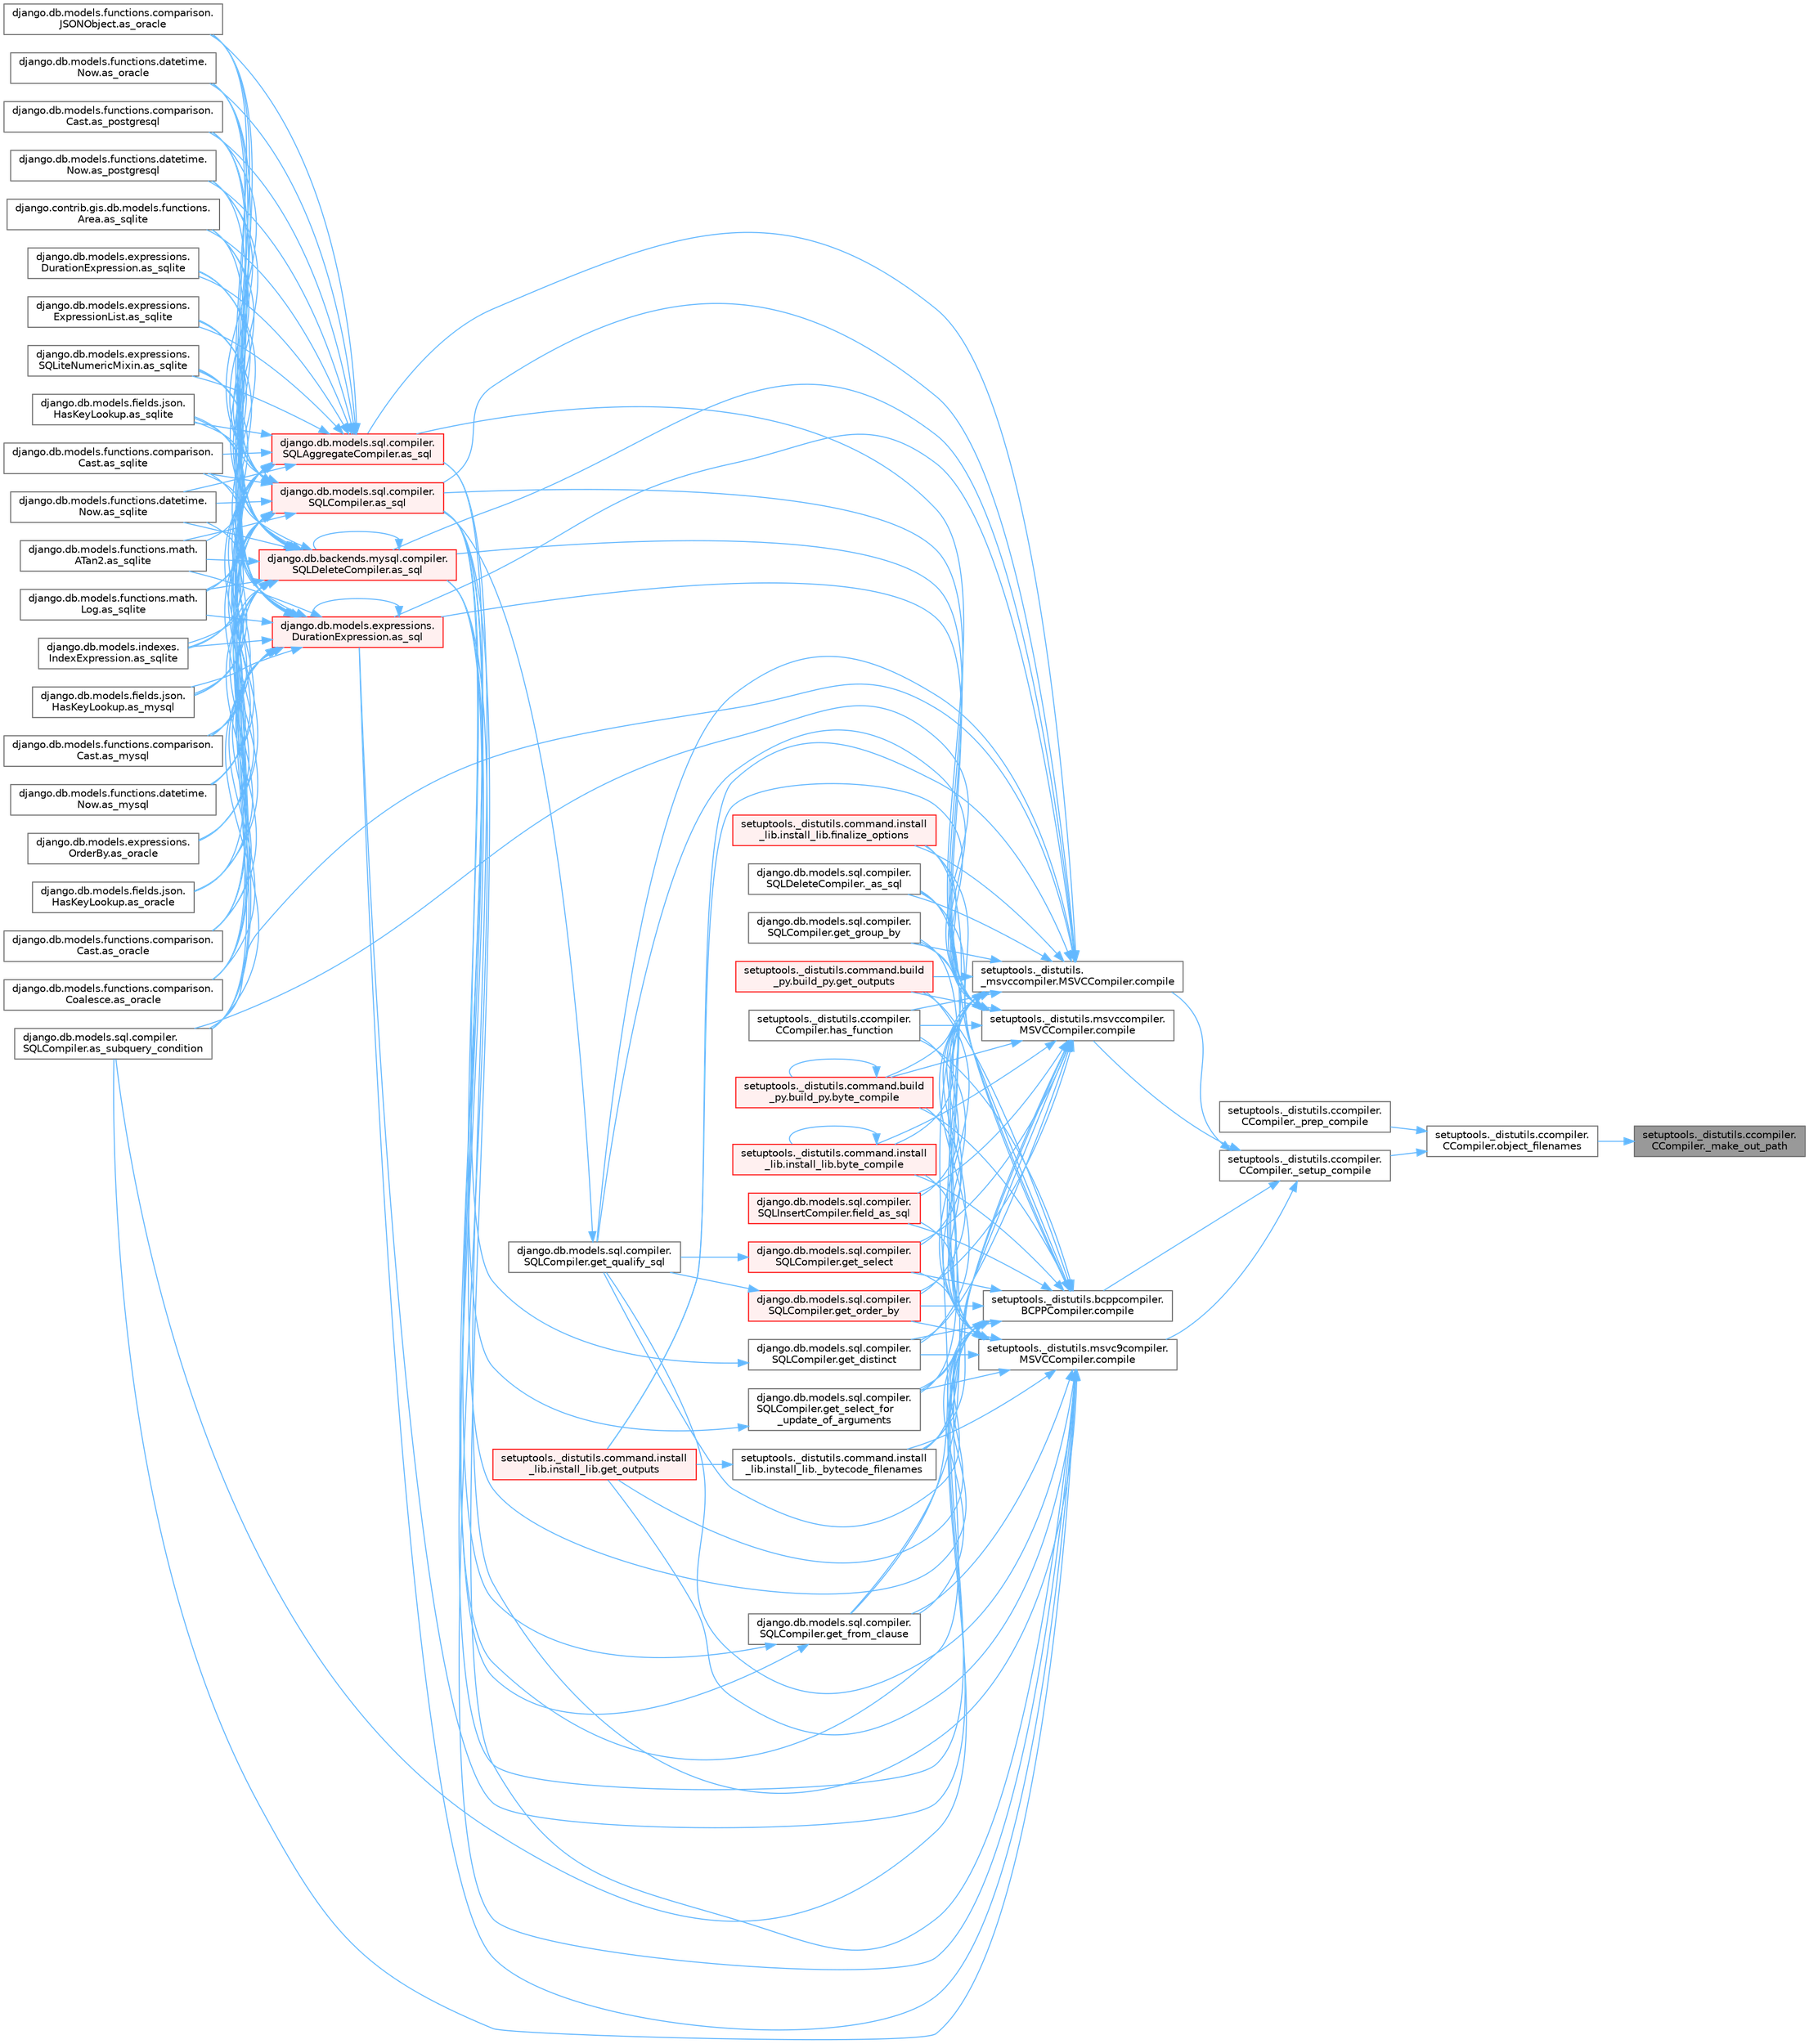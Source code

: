 digraph "setuptools._distutils.ccompiler.CCompiler._make_out_path"
{
 // LATEX_PDF_SIZE
  bgcolor="transparent";
  edge [fontname=Helvetica,fontsize=10,labelfontname=Helvetica,labelfontsize=10];
  node [fontname=Helvetica,fontsize=10,shape=box,height=0.2,width=0.4];
  rankdir="RL";
  Node1 [id="Node000001",label="setuptools._distutils.ccompiler.\lCCompiler._make_out_path",height=0.2,width=0.4,color="gray40", fillcolor="grey60", style="filled", fontcolor="black",tooltip=" "];
  Node1 -> Node2 [id="edge1_Node000001_Node000002",dir="back",color="steelblue1",style="solid",tooltip=" "];
  Node2 [id="Node000002",label="setuptools._distutils.ccompiler.\lCCompiler.object_filenames",height=0.2,width=0.4,color="grey40", fillcolor="white", style="filled",URL="$classsetuptools_1_1__distutils_1_1ccompiler_1_1_c_compiler.html#ab827c9ddfe9c9f62a450b86dd8aaa1b1",tooltip=" "];
  Node2 -> Node3 [id="edge2_Node000002_Node000003",dir="back",color="steelblue1",style="solid",tooltip=" "];
  Node3 [id="Node000003",label="setuptools._distutils.ccompiler.\lCCompiler._prep_compile",height=0.2,width=0.4,color="grey40", fillcolor="white", style="filled",URL="$classsetuptools_1_1__distutils_1_1ccompiler_1_1_c_compiler.html#a2938308458cf6852ad6e15ea815df8cd",tooltip=" "];
  Node2 -> Node4 [id="edge3_Node000002_Node000004",dir="back",color="steelblue1",style="solid",tooltip=" "];
  Node4 [id="Node000004",label="setuptools._distutils.ccompiler.\lCCompiler._setup_compile",height=0.2,width=0.4,color="grey40", fillcolor="white", style="filled",URL="$classsetuptools_1_1__distutils_1_1ccompiler_1_1_c_compiler.html#ac4b66c43e3d07440afc7e38b4d1fdf2e",tooltip=" "];
  Node4 -> Node5 [id="edge4_Node000004_Node000005",dir="back",color="steelblue1",style="solid",tooltip=" "];
  Node5 [id="Node000005",label="setuptools._distutils.\l_msvccompiler.MSVCCompiler.compile",height=0.2,width=0.4,color="grey40", fillcolor="white", style="filled",URL="$classsetuptools_1_1__distutils_1_1__msvccompiler_1_1_m_s_v_c_compiler.html#a120b859ab4fa415afafa55d41da93d6d",tooltip=" "];
  Node5 -> Node6 [id="edge5_Node000005_Node000006",dir="back",color="steelblue1",style="solid",tooltip=" "];
  Node6 [id="Node000006",label="django.db.models.sql.compiler.\lSQLDeleteCompiler._as_sql",height=0.2,width=0.4,color="grey40", fillcolor="white", style="filled",URL="$classdjango_1_1db_1_1models_1_1sql_1_1compiler_1_1_s_q_l_delete_compiler.html#a692a3a95ea9ae64c0582b1908466cfe7",tooltip=" "];
  Node5 -> Node7 [id="edge6_Node000005_Node000007",dir="back",color="steelblue1",style="solid",tooltip=" "];
  Node7 [id="Node000007",label="setuptools._distutils.command.install\l_lib.install_lib._bytecode_filenames",height=0.2,width=0.4,color="grey40", fillcolor="white", style="filled",URL="$classsetuptools_1_1__distutils_1_1command_1_1install__lib_1_1install__lib.html#a7a553f1ab741bfa02d332fede5374a9d",tooltip=" "];
  Node7 -> Node8 [id="edge7_Node000007_Node000008",dir="back",color="steelblue1",style="solid",tooltip=" "];
  Node8 [id="Node000008",label="setuptools._distutils.command.install\l_lib.install_lib.get_outputs",height=0.2,width=0.4,color="red", fillcolor="#FFF0F0", style="filled",URL="$classsetuptools_1_1__distutils_1_1command_1_1install__lib_1_1install__lib.html#a6be86618e6b7aac41d44b4c305468e33",tooltip=" "];
  Node5 -> Node15 [id="edge8_Node000005_Node000015",dir="back",color="steelblue1",style="solid",tooltip=" "];
  Node15 [id="Node000015",label="django.db.backends.mysql.compiler.\lSQLDeleteCompiler.as_sql",height=0.2,width=0.4,color="red", fillcolor="#FFF0F0", style="filled",URL="$classdjango_1_1db_1_1backends_1_1mysql_1_1compiler_1_1_s_q_l_delete_compiler.html#a71d0cb490cf857ffa3af19927999a391",tooltip=" "];
  Node15 -> Node16 [id="edge9_Node000015_Node000016",dir="back",color="steelblue1",style="solid",tooltip=" "];
  Node16 [id="Node000016",label="django.db.models.fields.json.\lHasKeyLookup.as_mysql",height=0.2,width=0.4,color="grey40", fillcolor="white", style="filled",URL="$classdjango_1_1db_1_1models_1_1fields_1_1json_1_1_has_key_lookup.html#a10f67427287f2c0ea32513ca6f481e96",tooltip=" "];
  Node15 -> Node17 [id="edge10_Node000015_Node000017",dir="back",color="steelblue1",style="solid",tooltip=" "];
  Node17 [id="Node000017",label="django.db.models.functions.comparison.\lCast.as_mysql",height=0.2,width=0.4,color="grey40", fillcolor="white", style="filled",URL="$classdjango_1_1db_1_1models_1_1functions_1_1comparison_1_1_cast.html#a447737891e955909c6a381529a67a84e",tooltip=" "];
  Node15 -> Node18 [id="edge11_Node000015_Node000018",dir="back",color="steelblue1",style="solid",tooltip=" "];
  Node18 [id="Node000018",label="django.db.models.functions.datetime.\lNow.as_mysql",height=0.2,width=0.4,color="grey40", fillcolor="white", style="filled",URL="$classdjango_1_1db_1_1models_1_1functions_1_1datetime_1_1_now.html#a070a9334fb198086c0c4e96e9725d92b",tooltip=" "];
  Node15 -> Node19 [id="edge12_Node000015_Node000019",dir="back",color="steelblue1",style="solid",tooltip=" "];
  Node19 [id="Node000019",label="django.db.models.expressions.\lOrderBy.as_oracle",height=0.2,width=0.4,color="grey40", fillcolor="white", style="filled",URL="$classdjango_1_1db_1_1models_1_1expressions_1_1_order_by.html#af9b6ede9b0df85d6bcf54f983b3a8f6a",tooltip=" "];
  Node15 -> Node20 [id="edge13_Node000015_Node000020",dir="back",color="steelblue1",style="solid",tooltip=" "];
  Node20 [id="Node000020",label="django.db.models.fields.json.\lHasKeyLookup.as_oracle",height=0.2,width=0.4,color="grey40", fillcolor="white", style="filled",URL="$classdjango_1_1db_1_1models_1_1fields_1_1json_1_1_has_key_lookup.html#afbb88aa4fb23b3ec3acdc695c2f52398",tooltip=" "];
  Node15 -> Node21 [id="edge14_Node000015_Node000021",dir="back",color="steelblue1",style="solid",tooltip=" "];
  Node21 [id="Node000021",label="django.db.models.functions.comparison.\lCast.as_oracle",height=0.2,width=0.4,color="grey40", fillcolor="white", style="filled",URL="$classdjango_1_1db_1_1models_1_1functions_1_1comparison_1_1_cast.html#ad466cd7ca85dc257d9e2718f41a263ec",tooltip=" "];
  Node15 -> Node22 [id="edge15_Node000015_Node000022",dir="back",color="steelblue1",style="solid",tooltip=" "];
  Node22 [id="Node000022",label="django.db.models.functions.comparison.\lCoalesce.as_oracle",height=0.2,width=0.4,color="grey40", fillcolor="white", style="filled",URL="$classdjango_1_1db_1_1models_1_1functions_1_1comparison_1_1_coalesce.html#a1bbeea180ef3ef4d8ba5d51d33d6ef85",tooltip=" "];
  Node15 -> Node23 [id="edge16_Node000015_Node000023",dir="back",color="steelblue1",style="solid",tooltip=" "];
  Node23 [id="Node000023",label="django.db.models.functions.comparison.\lJSONObject.as_oracle",height=0.2,width=0.4,color="grey40", fillcolor="white", style="filled",URL="$classdjango_1_1db_1_1models_1_1functions_1_1comparison_1_1_j_s_o_n_object.html#a4b4fa1161d27b0a9bbbdd0370e9af364",tooltip=" "];
  Node15 -> Node24 [id="edge17_Node000015_Node000024",dir="back",color="steelblue1",style="solid",tooltip=" "];
  Node24 [id="Node000024",label="django.db.models.functions.datetime.\lNow.as_oracle",height=0.2,width=0.4,color="grey40", fillcolor="white", style="filled",URL="$classdjango_1_1db_1_1models_1_1functions_1_1datetime_1_1_now.html#ad5e1ae918a5c4d39f675f98280440538",tooltip=" "];
  Node15 -> Node25 [id="edge18_Node000015_Node000025",dir="back",color="steelblue1",style="solid",tooltip=" "];
  Node25 [id="Node000025",label="django.db.models.functions.comparison.\lCast.as_postgresql",height=0.2,width=0.4,color="grey40", fillcolor="white", style="filled",URL="$classdjango_1_1db_1_1models_1_1functions_1_1comparison_1_1_cast.html#ae51aa6aa6fe8ca7064d8bca2f8e05188",tooltip=" "];
  Node15 -> Node26 [id="edge19_Node000015_Node000026",dir="back",color="steelblue1",style="solid",tooltip=" "];
  Node26 [id="Node000026",label="django.db.models.functions.datetime.\lNow.as_postgresql",height=0.2,width=0.4,color="grey40", fillcolor="white", style="filled",URL="$classdjango_1_1db_1_1models_1_1functions_1_1datetime_1_1_now.html#af1402a88867fc6d69f3f56f655f37fca",tooltip=" "];
  Node15 -> Node15 [id="edge20_Node000015_Node000015",dir="back",color="steelblue1",style="solid",tooltip=" "];
  Node15 -> Node27 [id="edge21_Node000015_Node000027",dir="back",color="steelblue1",style="solid",tooltip=" "];
  Node27 [id="Node000027",label="django.contrib.gis.db.models.functions.\lArea.as_sqlite",height=0.2,width=0.4,color="grey40", fillcolor="white", style="filled",URL="$classdjango_1_1contrib_1_1gis_1_1db_1_1models_1_1functions_1_1_area.html#ab8bfa3d35d4368e04318069dd28bd2ca",tooltip=" "];
  Node15 -> Node28 [id="edge22_Node000015_Node000028",dir="back",color="steelblue1",style="solid",tooltip=" "];
  Node28 [id="Node000028",label="django.db.models.expressions.\lDurationExpression.as_sqlite",height=0.2,width=0.4,color="grey40", fillcolor="white", style="filled",URL="$classdjango_1_1db_1_1models_1_1expressions_1_1_duration_expression.html#a5f33f70ca03904ce9b2e9824652e9fff",tooltip=" "];
  Node15 -> Node29 [id="edge23_Node000015_Node000029",dir="back",color="steelblue1",style="solid",tooltip=" "];
  Node29 [id="Node000029",label="django.db.models.expressions.\lExpressionList.as_sqlite",height=0.2,width=0.4,color="grey40", fillcolor="white", style="filled",URL="$classdjango_1_1db_1_1models_1_1expressions_1_1_expression_list.html#ae577275a98dec786535830e8d24aa13e",tooltip=" "];
  Node15 -> Node30 [id="edge24_Node000015_Node000030",dir="back",color="steelblue1",style="solid",tooltip=" "];
  Node30 [id="Node000030",label="django.db.models.expressions.\lSQLiteNumericMixin.as_sqlite",height=0.2,width=0.4,color="grey40", fillcolor="white", style="filled",URL="$classdjango_1_1db_1_1models_1_1expressions_1_1_s_q_lite_numeric_mixin.html#a7c649b97074b00e095c4ee2b3bc62482",tooltip=" "];
  Node15 -> Node31 [id="edge25_Node000015_Node000031",dir="back",color="steelblue1",style="solid",tooltip=" "];
  Node31 [id="Node000031",label="django.db.models.fields.json.\lHasKeyLookup.as_sqlite",height=0.2,width=0.4,color="grey40", fillcolor="white", style="filled",URL="$classdjango_1_1db_1_1models_1_1fields_1_1json_1_1_has_key_lookup.html#aaa01efd0fa197e203c40f6f05b000141",tooltip=" "];
  Node15 -> Node32 [id="edge26_Node000015_Node000032",dir="back",color="steelblue1",style="solid",tooltip=" "];
  Node32 [id="Node000032",label="django.db.models.functions.comparison.\lCast.as_sqlite",height=0.2,width=0.4,color="grey40", fillcolor="white", style="filled",URL="$classdjango_1_1db_1_1models_1_1functions_1_1comparison_1_1_cast.html#a1943b51797a168ff6a3ad37005086d8c",tooltip=" "];
  Node15 -> Node33 [id="edge27_Node000015_Node000033",dir="back",color="steelblue1",style="solid",tooltip=" "];
  Node33 [id="Node000033",label="django.db.models.functions.datetime.\lNow.as_sqlite",height=0.2,width=0.4,color="grey40", fillcolor="white", style="filled",URL="$classdjango_1_1db_1_1models_1_1functions_1_1datetime_1_1_now.html#a5525700866738572645141dd6f2ef41c",tooltip=" "];
  Node15 -> Node34 [id="edge28_Node000015_Node000034",dir="back",color="steelblue1",style="solid",tooltip=" "];
  Node34 [id="Node000034",label="django.db.models.functions.math.\lATan2.as_sqlite",height=0.2,width=0.4,color="grey40", fillcolor="white", style="filled",URL="$classdjango_1_1db_1_1models_1_1functions_1_1math_1_1_a_tan2.html#ac343d11000341dfc431de19f416ea4b6",tooltip=" "];
  Node15 -> Node35 [id="edge29_Node000015_Node000035",dir="back",color="steelblue1",style="solid",tooltip=" "];
  Node35 [id="Node000035",label="django.db.models.functions.math.\lLog.as_sqlite",height=0.2,width=0.4,color="grey40", fillcolor="white", style="filled",URL="$classdjango_1_1db_1_1models_1_1functions_1_1math_1_1_log.html#afcc146563033738d87dd1dc17d005111",tooltip=" "];
  Node15 -> Node36 [id="edge30_Node000015_Node000036",dir="back",color="steelblue1",style="solid",tooltip=" "];
  Node36 [id="Node000036",label="django.db.models.indexes.\lIndexExpression.as_sqlite",height=0.2,width=0.4,color="grey40", fillcolor="white", style="filled",URL="$classdjango_1_1db_1_1models_1_1indexes_1_1_index_expression.html#af6e5b161cb97d0b8bce944455e8e0d53",tooltip=" "];
  Node15 -> Node38 [id="edge31_Node000015_Node000038",dir="back",color="steelblue1",style="solid",tooltip=" "];
  Node38 [id="Node000038",label="django.db.models.sql.compiler.\lSQLCompiler.as_subquery_condition",height=0.2,width=0.4,color="grey40", fillcolor="white", style="filled",URL="$classdjango_1_1db_1_1models_1_1sql_1_1compiler_1_1_s_q_l_compiler.html#a78bdce11e05140ed74db8f5463bedfce",tooltip=" "];
  Node5 -> Node44 [id="edge32_Node000005_Node000044",dir="back",color="steelblue1",style="solid",tooltip=" "];
  Node44 [id="Node000044",label="django.db.models.expressions.\lDurationExpression.as_sql",height=0.2,width=0.4,color="red", fillcolor="#FFF0F0", style="filled",URL="$classdjango_1_1db_1_1models_1_1expressions_1_1_duration_expression.html#a96fb041a2c24cc95a51f9a86634a4837",tooltip=" "];
  Node44 -> Node16 [id="edge33_Node000044_Node000016",dir="back",color="steelblue1",style="solid",tooltip=" "];
  Node44 -> Node17 [id="edge34_Node000044_Node000017",dir="back",color="steelblue1",style="solid",tooltip=" "];
  Node44 -> Node18 [id="edge35_Node000044_Node000018",dir="back",color="steelblue1",style="solid",tooltip=" "];
  Node44 -> Node19 [id="edge36_Node000044_Node000019",dir="back",color="steelblue1",style="solid",tooltip=" "];
  Node44 -> Node20 [id="edge37_Node000044_Node000020",dir="back",color="steelblue1",style="solid",tooltip=" "];
  Node44 -> Node21 [id="edge38_Node000044_Node000021",dir="back",color="steelblue1",style="solid",tooltip=" "];
  Node44 -> Node22 [id="edge39_Node000044_Node000022",dir="back",color="steelblue1",style="solid",tooltip=" "];
  Node44 -> Node23 [id="edge40_Node000044_Node000023",dir="back",color="steelblue1",style="solid",tooltip=" "];
  Node44 -> Node24 [id="edge41_Node000044_Node000024",dir="back",color="steelblue1",style="solid",tooltip=" "];
  Node44 -> Node25 [id="edge42_Node000044_Node000025",dir="back",color="steelblue1",style="solid",tooltip=" "];
  Node44 -> Node26 [id="edge43_Node000044_Node000026",dir="back",color="steelblue1",style="solid",tooltip=" "];
  Node44 -> Node44 [id="edge44_Node000044_Node000044",dir="back",color="steelblue1",style="solid",tooltip=" "];
  Node44 -> Node27 [id="edge45_Node000044_Node000027",dir="back",color="steelblue1",style="solid",tooltip=" "];
  Node44 -> Node28 [id="edge46_Node000044_Node000028",dir="back",color="steelblue1",style="solid",tooltip=" "];
  Node44 -> Node29 [id="edge47_Node000044_Node000029",dir="back",color="steelblue1",style="solid",tooltip=" "];
  Node44 -> Node30 [id="edge48_Node000044_Node000030",dir="back",color="steelblue1",style="solid",tooltip=" "];
  Node44 -> Node31 [id="edge49_Node000044_Node000031",dir="back",color="steelblue1",style="solid",tooltip=" "];
  Node44 -> Node32 [id="edge50_Node000044_Node000032",dir="back",color="steelblue1",style="solid",tooltip=" "];
  Node44 -> Node33 [id="edge51_Node000044_Node000033",dir="back",color="steelblue1",style="solid",tooltip=" "];
  Node44 -> Node34 [id="edge52_Node000044_Node000034",dir="back",color="steelblue1",style="solid",tooltip=" "];
  Node44 -> Node35 [id="edge53_Node000044_Node000035",dir="back",color="steelblue1",style="solid",tooltip=" "];
  Node44 -> Node36 [id="edge54_Node000044_Node000036",dir="back",color="steelblue1",style="solid",tooltip=" "];
  Node44 -> Node38 [id="edge55_Node000044_Node000038",dir="back",color="steelblue1",style="solid",tooltip=" "];
  Node5 -> Node45 [id="edge56_Node000005_Node000045",dir="back",color="steelblue1",style="solid",tooltip=" "];
  Node45 [id="Node000045",label="django.db.models.sql.compiler.\lSQLAggregateCompiler.as_sql",height=0.2,width=0.4,color="red", fillcolor="#FFF0F0", style="filled",URL="$classdjango_1_1db_1_1models_1_1sql_1_1compiler_1_1_s_q_l_aggregate_compiler.html#a02a1d58598346a16727d513adc5236d4",tooltip=" "];
  Node45 -> Node16 [id="edge57_Node000045_Node000016",dir="back",color="steelblue1",style="solid",tooltip=" "];
  Node45 -> Node17 [id="edge58_Node000045_Node000017",dir="back",color="steelblue1",style="solid",tooltip=" "];
  Node45 -> Node18 [id="edge59_Node000045_Node000018",dir="back",color="steelblue1",style="solid",tooltip=" "];
  Node45 -> Node19 [id="edge60_Node000045_Node000019",dir="back",color="steelblue1",style="solid",tooltip=" "];
  Node45 -> Node20 [id="edge61_Node000045_Node000020",dir="back",color="steelblue1",style="solid",tooltip=" "];
  Node45 -> Node21 [id="edge62_Node000045_Node000021",dir="back",color="steelblue1",style="solid",tooltip=" "];
  Node45 -> Node22 [id="edge63_Node000045_Node000022",dir="back",color="steelblue1",style="solid",tooltip=" "];
  Node45 -> Node23 [id="edge64_Node000045_Node000023",dir="back",color="steelblue1",style="solid",tooltip=" "];
  Node45 -> Node24 [id="edge65_Node000045_Node000024",dir="back",color="steelblue1",style="solid",tooltip=" "];
  Node45 -> Node25 [id="edge66_Node000045_Node000025",dir="back",color="steelblue1",style="solid",tooltip=" "];
  Node45 -> Node26 [id="edge67_Node000045_Node000026",dir="back",color="steelblue1",style="solid",tooltip=" "];
  Node45 -> Node27 [id="edge68_Node000045_Node000027",dir="back",color="steelblue1",style="solid",tooltip=" "];
  Node45 -> Node28 [id="edge69_Node000045_Node000028",dir="back",color="steelblue1",style="solid",tooltip=" "];
  Node45 -> Node29 [id="edge70_Node000045_Node000029",dir="back",color="steelblue1",style="solid",tooltip=" "];
  Node45 -> Node30 [id="edge71_Node000045_Node000030",dir="back",color="steelblue1",style="solid",tooltip=" "];
  Node45 -> Node31 [id="edge72_Node000045_Node000031",dir="back",color="steelblue1",style="solid",tooltip=" "];
  Node45 -> Node32 [id="edge73_Node000045_Node000032",dir="back",color="steelblue1",style="solid",tooltip=" "];
  Node45 -> Node33 [id="edge74_Node000045_Node000033",dir="back",color="steelblue1",style="solid",tooltip=" "];
  Node45 -> Node34 [id="edge75_Node000045_Node000034",dir="back",color="steelblue1",style="solid",tooltip=" "];
  Node45 -> Node35 [id="edge76_Node000045_Node000035",dir="back",color="steelblue1",style="solid",tooltip=" "];
  Node45 -> Node36 [id="edge77_Node000045_Node000036",dir="back",color="steelblue1",style="solid",tooltip=" "];
  Node45 -> Node38 [id="edge78_Node000045_Node000038",dir="back",color="steelblue1",style="solid",tooltip=" "];
  Node5 -> Node46 [id="edge79_Node000005_Node000046",dir="back",color="steelblue1",style="solid",tooltip=" "];
  Node46 [id="Node000046",label="django.db.models.sql.compiler.\lSQLCompiler.as_sql",height=0.2,width=0.4,color="red", fillcolor="#FFF0F0", style="filled",URL="$classdjango_1_1db_1_1models_1_1sql_1_1compiler_1_1_s_q_l_compiler.html#a3918d4acd4c4e25eaf039479facdc7db",tooltip=" "];
  Node46 -> Node16 [id="edge80_Node000046_Node000016",dir="back",color="steelblue1",style="solid",tooltip=" "];
  Node46 -> Node17 [id="edge81_Node000046_Node000017",dir="back",color="steelblue1",style="solid",tooltip=" "];
  Node46 -> Node18 [id="edge82_Node000046_Node000018",dir="back",color="steelblue1",style="solid",tooltip=" "];
  Node46 -> Node19 [id="edge83_Node000046_Node000019",dir="back",color="steelblue1",style="solid",tooltip=" "];
  Node46 -> Node20 [id="edge84_Node000046_Node000020",dir="back",color="steelblue1",style="solid",tooltip=" "];
  Node46 -> Node21 [id="edge85_Node000046_Node000021",dir="back",color="steelblue1",style="solid",tooltip=" "];
  Node46 -> Node22 [id="edge86_Node000046_Node000022",dir="back",color="steelblue1",style="solid",tooltip=" "];
  Node46 -> Node23 [id="edge87_Node000046_Node000023",dir="back",color="steelblue1",style="solid",tooltip=" "];
  Node46 -> Node24 [id="edge88_Node000046_Node000024",dir="back",color="steelblue1",style="solid",tooltip=" "];
  Node46 -> Node25 [id="edge89_Node000046_Node000025",dir="back",color="steelblue1",style="solid",tooltip=" "];
  Node46 -> Node26 [id="edge90_Node000046_Node000026",dir="back",color="steelblue1",style="solid",tooltip=" "];
  Node46 -> Node27 [id="edge91_Node000046_Node000027",dir="back",color="steelblue1",style="solid",tooltip=" "];
  Node46 -> Node28 [id="edge92_Node000046_Node000028",dir="back",color="steelblue1",style="solid",tooltip=" "];
  Node46 -> Node29 [id="edge93_Node000046_Node000029",dir="back",color="steelblue1",style="solid",tooltip=" "];
  Node46 -> Node30 [id="edge94_Node000046_Node000030",dir="back",color="steelblue1",style="solid",tooltip=" "];
  Node46 -> Node31 [id="edge95_Node000046_Node000031",dir="back",color="steelblue1",style="solid",tooltip=" "];
  Node46 -> Node32 [id="edge96_Node000046_Node000032",dir="back",color="steelblue1",style="solid",tooltip=" "];
  Node46 -> Node33 [id="edge97_Node000046_Node000033",dir="back",color="steelblue1",style="solid",tooltip=" "];
  Node46 -> Node34 [id="edge98_Node000046_Node000034",dir="back",color="steelblue1",style="solid",tooltip=" "];
  Node46 -> Node35 [id="edge99_Node000046_Node000035",dir="back",color="steelblue1",style="solid",tooltip=" "];
  Node46 -> Node36 [id="edge100_Node000046_Node000036",dir="back",color="steelblue1",style="solid",tooltip=" "];
  Node46 -> Node38 [id="edge101_Node000046_Node000038",dir="back",color="steelblue1",style="solid",tooltip=" "];
  Node5 -> Node38 [id="edge102_Node000005_Node000038",dir="back",color="steelblue1",style="solid",tooltip=" "];
  Node5 -> Node47 [id="edge103_Node000005_Node000047",dir="back",color="steelblue1",style="solid",tooltip=" "];
  Node47 [id="Node000047",label="setuptools._distutils.command.build\l_py.build_py.byte_compile",height=0.2,width=0.4,color="red", fillcolor="#FFF0F0", style="filled",URL="$classsetuptools_1_1__distutils_1_1command_1_1build__py_1_1build__py.html#a7904ebbfe94d88432ab3ac03abf93a6c",tooltip=" "];
  Node47 -> Node47 [id="edge104_Node000047_Node000047",dir="back",color="steelblue1",style="solid",tooltip=" "];
  Node5 -> Node50 [id="edge105_Node000005_Node000050",dir="back",color="steelblue1",style="solid",tooltip=" "];
  Node50 [id="Node000050",label="setuptools._distutils.command.install\l_lib.install_lib.byte_compile",height=0.2,width=0.4,color="red", fillcolor="#FFF0F0", style="filled",URL="$classsetuptools_1_1__distutils_1_1command_1_1install__lib_1_1install__lib.html#a96e016f8c5f1277a2174f82cb4976008",tooltip=" "];
  Node50 -> Node50 [id="edge106_Node000050_Node000050",dir="back",color="steelblue1",style="solid",tooltip=" "];
  Node5 -> Node51 [id="edge107_Node000005_Node000051",dir="back",color="steelblue1",style="solid",tooltip=" "];
  Node51 [id="Node000051",label="django.db.models.sql.compiler.\lSQLInsertCompiler.field_as_sql",height=0.2,width=0.4,color="red", fillcolor="#FFF0F0", style="filled",URL="$classdjango_1_1db_1_1models_1_1sql_1_1compiler_1_1_s_q_l_insert_compiler.html#a31466510e3f5eb2bb3b91f8772f5bf4b",tooltip=" "];
  Node5 -> Node54 [id="edge108_Node000005_Node000054",dir="back",color="steelblue1",style="solid",tooltip=" "];
  Node54 [id="Node000054",label="setuptools._distutils.command.install\l_lib.install_lib.finalize_options",height=0.2,width=0.4,color="red", fillcolor="#FFF0F0", style="filled",URL="$classsetuptools_1_1__distutils_1_1command_1_1install__lib_1_1install__lib.html#abb9291d426ff7961acb24deb0e029ce4",tooltip=" "];
  Node5 -> Node57 [id="edge109_Node000005_Node000057",dir="back",color="steelblue1",style="solid",tooltip=" "];
  Node57 [id="Node000057",label="django.db.models.sql.compiler.\lSQLCompiler.get_distinct",height=0.2,width=0.4,color="grey40", fillcolor="white", style="filled",URL="$classdjango_1_1db_1_1models_1_1sql_1_1compiler_1_1_s_q_l_compiler.html#a5afc8cd4e50abc7c5a9f8ca83beba4d4",tooltip=" "];
  Node57 -> Node46 [id="edge110_Node000057_Node000046",dir="back",color="steelblue1",style="solid",tooltip=" "];
  Node5 -> Node58 [id="edge111_Node000005_Node000058",dir="back",color="steelblue1",style="solid",tooltip=" "];
  Node58 [id="Node000058",label="django.db.models.sql.compiler.\lSQLCompiler.get_from_clause",height=0.2,width=0.4,color="grey40", fillcolor="white", style="filled",URL="$classdjango_1_1db_1_1models_1_1sql_1_1compiler_1_1_s_q_l_compiler.html#a83d303ccaad416a1714f4ce46f691473",tooltip=" "];
  Node58 -> Node15 [id="edge112_Node000058_Node000015",dir="back",color="steelblue1",style="solid",tooltip=" "];
  Node58 -> Node46 [id="edge113_Node000058_Node000046",dir="back",color="steelblue1",style="solid",tooltip=" "];
  Node5 -> Node59 [id="edge114_Node000005_Node000059",dir="back",color="steelblue1",style="solid",tooltip=" "];
  Node59 [id="Node000059",label="django.db.models.sql.compiler.\lSQLCompiler.get_group_by",height=0.2,width=0.4,color="grey40", fillcolor="white", style="filled",URL="$classdjango_1_1db_1_1models_1_1sql_1_1compiler_1_1_s_q_l_compiler.html#a952d33943d1a7920e1884ce273e96e53",tooltip=" "];
  Node5 -> Node60 [id="edge115_Node000005_Node000060",dir="back",color="steelblue1",style="solid",tooltip=" "];
  Node60 [id="Node000060",label="django.db.models.sql.compiler.\lSQLCompiler.get_order_by",height=0.2,width=0.4,color="red", fillcolor="#FFF0F0", style="filled",URL="$classdjango_1_1db_1_1models_1_1sql_1_1compiler_1_1_s_q_l_compiler.html#a85a625d03b1e87e5dc6f2ea7e93fef1a",tooltip=" "];
  Node60 -> Node62 [id="edge116_Node000060_Node000062",dir="back",color="steelblue1",style="solid",tooltip=" "];
  Node62 [id="Node000062",label="django.db.models.sql.compiler.\lSQLCompiler.get_qualify_sql",height=0.2,width=0.4,color="grey40", fillcolor="white", style="filled",URL="$classdjango_1_1db_1_1models_1_1sql_1_1compiler_1_1_s_q_l_compiler.html#afdb00329e7a13cfc55825ceb0302bb93",tooltip=" "];
  Node62 -> Node46 [id="edge117_Node000062_Node000046",dir="back",color="steelblue1",style="solid",tooltip=" "];
  Node5 -> Node65 [id="edge118_Node000005_Node000065",dir="back",color="steelblue1",style="solid",tooltip=" "];
  Node65 [id="Node000065",label="setuptools._distutils.command.build\l_py.build_py.get_outputs",height=0.2,width=0.4,color="red", fillcolor="#FFF0F0", style="filled",URL="$classsetuptools_1_1__distutils_1_1command_1_1build__py_1_1build__py.html#a46cabd50dc25977134825f0bff6b2bc3",tooltip=" "];
  Node5 -> Node8 [id="edge119_Node000005_Node000008",dir="back",color="steelblue1",style="solid",tooltip=" "];
  Node5 -> Node62 [id="edge120_Node000005_Node000062",dir="back",color="steelblue1",style="solid",tooltip=" "];
  Node5 -> Node66 [id="edge121_Node000005_Node000066",dir="back",color="steelblue1",style="solid",tooltip=" "];
  Node66 [id="Node000066",label="django.db.models.sql.compiler.\lSQLCompiler.get_select",height=0.2,width=0.4,color="red", fillcolor="#FFF0F0", style="filled",URL="$classdjango_1_1db_1_1models_1_1sql_1_1compiler_1_1_s_q_l_compiler.html#ae45920438395e09bd0e2211c58a50e04",tooltip=" "];
  Node66 -> Node62 [id="edge122_Node000066_Node000062",dir="back",color="steelblue1",style="solid",tooltip=" "];
  Node5 -> Node68 [id="edge123_Node000005_Node000068",dir="back",color="steelblue1",style="solid",tooltip=" "];
  Node68 [id="Node000068",label="django.db.models.sql.compiler.\lSQLCompiler.get_select_for\l_update_of_arguments",height=0.2,width=0.4,color="grey40", fillcolor="white", style="filled",URL="$classdjango_1_1db_1_1models_1_1sql_1_1compiler_1_1_s_q_l_compiler.html#acc146258b1413bd96cd04cad1855dd94",tooltip=" "];
  Node68 -> Node46 [id="edge124_Node000068_Node000046",dir="back",color="steelblue1",style="solid",tooltip=" "];
  Node5 -> Node69 [id="edge125_Node000005_Node000069",dir="back",color="steelblue1",style="solid",tooltip=" "];
  Node69 [id="Node000069",label="setuptools._distutils.ccompiler.\lCCompiler.has_function",height=0.2,width=0.4,color="grey40", fillcolor="white", style="filled",URL="$classsetuptools_1_1__distutils_1_1ccompiler_1_1_c_compiler.html#a095ee5df0f2e6a387621f10c17949738",tooltip=" "];
  Node4 -> Node70 [id="edge126_Node000004_Node000070",dir="back",color="steelblue1",style="solid",tooltip=" "];
  Node70 [id="Node000070",label="setuptools._distutils.bcppcompiler.\lBCPPCompiler.compile",height=0.2,width=0.4,color="grey40", fillcolor="white", style="filled",URL="$classsetuptools_1_1__distutils_1_1bcppcompiler_1_1_b_c_p_p_compiler.html#add8958f9b0f0d3a834bd12e6c33ed4a4",tooltip=" "];
  Node70 -> Node6 [id="edge127_Node000070_Node000006",dir="back",color="steelblue1",style="solid",tooltip=" "];
  Node70 -> Node7 [id="edge128_Node000070_Node000007",dir="back",color="steelblue1",style="solid",tooltip=" "];
  Node70 -> Node15 [id="edge129_Node000070_Node000015",dir="back",color="steelblue1",style="solid",tooltip=" "];
  Node70 -> Node44 [id="edge130_Node000070_Node000044",dir="back",color="steelblue1",style="solid",tooltip=" "];
  Node70 -> Node45 [id="edge131_Node000070_Node000045",dir="back",color="steelblue1",style="solid",tooltip=" "];
  Node70 -> Node46 [id="edge132_Node000070_Node000046",dir="back",color="steelblue1",style="solid",tooltip=" "];
  Node70 -> Node38 [id="edge133_Node000070_Node000038",dir="back",color="steelblue1",style="solid",tooltip=" "];
  Node70 -> Node47 [id="edge134_Node000070_Node000047",dir="back",color="steelblue1",style="solid",tooltip=" "];
  Node70 -> Node50 [id="edge135_Node000070_Node000050",dir="back",color="steelblue1",style="solid",tooltip=" "];
  Node70 -> Node51 [id="edge136_Node000070_Node000051",dir="back",color="steelblue1",style="solid",tooltip=" "];
  Node70 -> Node54 [id="edge137_Node000070_Node000054",dir="back",color="steelblue1",style="solid",tooltip=" "];
  Node70 -> Node57 [id="edge138_Node000070_Node000057",dir="back",color="steelblue1",style="solid",tooltip=" "];
  Node70 -> Node58 [id="edge139_Node000070_Node000058",dir="back",color="steelblue1",style="solid",tooltip=" "];
  Node70 -> Node59 [id="edge140_Node000070_Node000059",dir="back",color="steelblue1",style="solid",tooltip=" "];
  Node70 -> Node60 [id="edge141_Node000070_Node000060",dir="back",color="steelblue1",style="solid",tooltip=" "];
  Node70 -> Node65 [id="edge142_Node000070_Node000065",dir="back",color="steelblue1",style="solid",tooltip=" "];
  Node70 -> Node8 [id="edge143_Node000070_Node000008",dir="back",color="steelblue1",style="solid",tooltip=" "];
  Node70 -> Node62 [id="edge144_Node000070_Node000062",dir="back",color="steelblue1",style="solid",tooltip=" "];
  Node70 -> Node66 [id="edge145_Node000070_Node000066",dir="back",color="steelblue1",style="solid",tooltip=" "];
  Node70 -> Node68 [id="edge146_Node000070_Node000068",dir="back",color="steelblue1",style="solid",tooltip=" "];
  Node70 -> Node69 [id="edge147_Node000070_Node000069",dir="back",color="steelblue1",style="solid",tooltip=" "];
  Node4 -> Node71 [id="edge148_Node000004_Node000071",dir="back",color="steelblue1",style="solid",tooltip=" "];
  Node71 [id="Node000071",label="setuptools._distutils.msvc9compiler.\lMSVCCompiler.compile",height=0.2,width=0.4,color="grey40", fillcolor="white", style="filled",URL="$classsetuptools_1_1__distutils_1_1msvc9compiler_1_1_m_s_v_c_compiler.html#acef92f6a3e5ca1da81edac6c4eb13394",tooltip=" "];
  Node71 -> Node6 [id="edge149_Node000071_Node000006",dir="back",color="steelblue1",style="solid",tooltip=" "];
  Node71 -> Node7 [id="edge150_Node000071_Node000007",dir="back",color="steelblue1",style="solid",tooltip=" "];
  Node71 -> Node15 [id="edge151_Node000071_Node000015",dir="back",color="steelblue1",style="solid",tooltip=" "];
  Node71 -> Node44 [id="edge152_Node000071_Node000044",dir="back",color="steelblue1",style="solid",tooltip=" "];
  Node71 -> Node45 [id="edge153_Node000071_Node000045",dir="back",color="steelblue1",style="solid",tooltip=" "];
  Node71 -> Node46 [id="edge154_Node000071_Node000046",dir="back",color="steelblue1",style="solid",tooltip=" "];
  Node71 -> Node38 [id="edge155_Node000071_Node000038",dir="back",color="steelblue1",style="solid",tooltip=" "];
  Node71 -> Node47 [id="edge156_Node000071_Node000047",dir="back",color="steelblue1",style="solid",tooltip=" "];
  Node71 -> Node50 [id="edge157_Node000071_Node000050",dir="back",color="steelblue1",style="solid",tooltip=" "];
  Node71 -> Node51 [id="edge158_Node000071_Node000051",dir="back",color="steelblue1",style="solid",tooltip=" "];
  Node71 -> Node54 [id="edge159_Node000071_Node000054",dir="back",color="steelblue1",style="solid",tooltip=" "];
  Node71 -> Node57 [id="edge160_Node000071_Node000057",dir="back",color="steelblue1",style="solid",tooltip=" "];
  Node71 -> Node58 [id="edge161_Node000071_Node000058",dir="back",color="steelblue1",style="solid",tooltip=" "];
  Node71 -> Node59 [id="edge162_Node000071_Node000059",dir="back",color="steelblue1",style="solid",tooltip=" "];
  Node71 -> Node60 [id="edge163_Node000071_Node000060",dir="back",color="steelblue1",style="solid",tooltip=" "];
  Node71 -> Node65 [id="edge164_Node000071_Node000065",dir="back",color="steelblue1",style="solid",tooltip=" "];
  Node71 -> Node8 [id="edge165_Node000071_Node000008",dir="back",color="steelblue1",style="solid",tooltip=" "];
  Node71 -> Node62 [id="edge166_Node000071_Node000062",dir="back",color="steelblue1",style="solid",tooltip=" "];
  Node71 -> Node66 [id="edge167_Node000071_Node000066",dir="back",color="steelblue1",style="solid",tooltip=" "];
  Node71 -> Node68 [id="edge168_Node000071_Node000068",dir="back",color="steelblue1",style="solid",tooltip=" "];
  Node71 -> Node69 [id="edge169_Node000071_Node000069",dir="back",color="steelblue1",style="solid",tooltip=" "];
  Node4 -> Node72 [id="edge170_Node000004_Node000072",dir="back",color="steelblue1",style="solid",tooltip=" "];
  Node72 [id="Node000072",label="setuptools._distutils.msvccompiler.\lMSVCCompiler.compile",height=0.2,width=0.4,color="grey40", fillcolor="white", style="filled",URL="$classsetuptools_1_1__distutils_1_1msvccompiler_1_1_m_s_v_c_compiler.html#a0b94993c995adcbeba0bd04caff0905a",tooltip=" "];
  Node72 -> Node6 [id="edge171_Node000072_Node000006",dir="back",color="steelblue1",style="solid",tooltip=" "];
  Node72 -> Node7 [id="edge172_Node000072_Node000007",dir="back",color="steelblue1",style="solid",tooltip=" "];
  Node72 -> Node15 [id="edge173_Node000072_Node000015",dir="back",color="steelblue1",style="solid",tooltip=" "];
  Node72 -> Node44 [id="edge174_Node000072_Node000044",dir="back",color="steelblue1",style="solid",tooltip=" "];
  Node72 -> Node45 [id="edge175_Node000072_Node000045",dir="back",color="steelblue1",style="solid",tooltip=" "];
  Node72 -> Node46 [id="edge176_Node000072_Node000046",dir="back",color="steelblue1",style="solid",tooltip=" "];
  Node72 -> Node38 [id="edge177_Node000072_Node000038",dir="back",color="steelblue1",style="solid",tooltip=" "];
  Node72 -> Node47 [id="edge178_Node000072_Node000047",dir="back",color="steelblue1",style="solid",tooltip=" "];
  Node72 -> Node50 [id="edge179_Node000072_Node000050",dir="back",color="steelblue1",style="solid",tooltip=" "];
  Node72 -> Node51 [id="edge180_Node000072_Node000051",dir="back",color="steelblue1",style="solid",tooltip=" "];
  Node72 -> Node54 [id="edge181_Node000072_Node000054",dir="back",color="steelblue1",style="solid",tooltip=" "];
  Node72 -> Node57 [id="edge182_Node000072_Node000057",dir="back",color="steelblue1",style="solid",tooltip=" "];
  Node72 -> Node58 [id="edge183_Node000072_Node000058",dir="back",color="steelblue1",style="solid",tooltip=" "];
  Node72 -> Node59 [id="edge184_Node000072_Node000059",dir="back",color="steelblue1",style="solid",tooltip=" "];
  Node72 -> Node60 [id="edge185_Node000072_Node000060",dir="back",color="steelblue1",style="solid",tooltip=" "];
  Node72 -> Node65 [id="edge186_Node000072_Node000065",dir="back",color="steelblue1",style="solid",tooltip=" "];
  Node72 -> Node8 [id="edge187_Node000072_Node000008",dir="back",color="steelblue1",style="solid",tooltip=" "];
  Node72 -> Node62 [id="edge188_Node000072_Node000062",dir="back",color="steelblue1",style="solid",tooltip=" "];
  Node72 -> Node66 [id="edge189_Node000072_Node000066",dir="back",color="steelblue1",style="solid",tooltip=" "];
  Node72 -> Node68 [id="edge190_Node000072_Node000068",dir="back",color="steelblue1",style="solid",tooltip=" "];
  Node72 -> Node69 [id="edge191_Node000072_Node000069",dir="back",color="steelblue1",style="solid",tooltip=" "];
}
